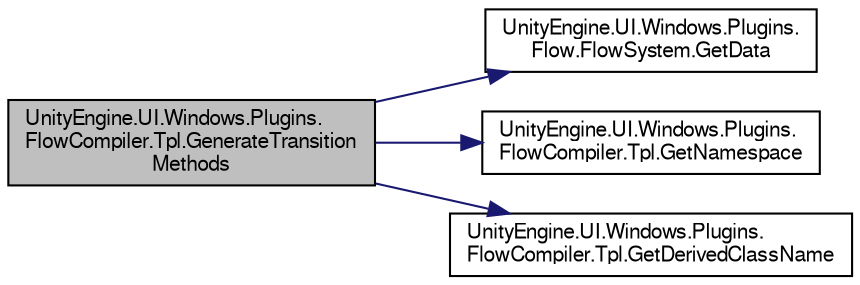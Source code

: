 digraph "UnityEngine.UI.Windows.Plugins.FlowCompiler.Tpl.GenerateTransitionMethods"
{
  edge [fontname="FreeSans",fontsize="10",labelfontname="FreeSans",labelfontsize="10"];
  node [fontname="FreeSans",fontsize="10",shape=record];
  rankdir="LR";
  Node1 [label="UnityEngine.UI.Windows.Plugins.\lFlowCompiler.Tpl.GenerateTransition\lMethods",height=0.2,width=0.4,color="black", fillcolor="grey75", style="filled", fontcolor="black"];
  Node1 -> Node2 [color="midnightblue",fontsize="10",style="solid",fontname="FreeSans"];
  Node2 [label="UnityEngine.UI.Windows.Plugins.\lFlow.FlowSystem.GetData",height=0.2,width=0.4,color="black", fillcolor="white", style="filled",URL="$class_unity_engine_1_1_u_i_1_1_windows_1_1_plugins_1_1_flow_1_1_flow_system.html#aa3cc28a9e0e7ff16c196b4fffa854877"];
  Node1 -> Node3 [color="midnightblue",fontsize="10",style="solid",fontname="FreeSans"];
  Node3 [label="UnityEngine.UI.Windows.Plugins.\lFlowCompiler.Tpl.GetNamespace",height=0.2,width=0.4,color="black", fillcolor="white", style="filled",URL="$class_unity_engine_1_1_u_i_1_1_windows_1_1_plugins_1_1_flow_compiler_1_1_tpl.html#af0808150a1bd58c7b21eaa06559644d2"];
  Node1 -> Node4 [color="midnightblue",fontsize="10",style="solid",fontname="FreeSans"];
  Node4 [label="UnityEngine.UI.Windows.Plugins.\lFlowCompiler.Tpl.GetDerivedClassName",height=0.2,width=0.4,color="black", fillcolor="white", style="filled",URL="$class_unity_engine_1_1_u_i_1_1_windows_1_1_plugins_1_1_flow_compiler_1_1_tpl.html#aebca91e42463055099a5b466b0864606"];
}
